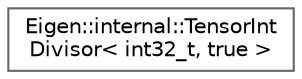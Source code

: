 digraph "类继承关系图"
{
 // LATEX_PDF_SIZE
  bgcolor="transparent";
  edge [fontname=Helvetica,fontsize=10,labelfontname=Helvetica,labelfontsize=10];
  node [fontname=Helvetica,fontsize=10,shape=box,height=0.2,width=0.4];
  rankdir="LR";
  Node0 [id="Node000000",label="Eigen::internal::TensorInt\lDivisor\< int32_t, true \>",height=0.2,width=0.4,color="grey40", fillcolor="white", style="filled",URL="$class_eigen_1_1internal_1_1_tensor_int_divisor_3_01int32__t_00_01true_01_4.html",tooltip=" "];
}
